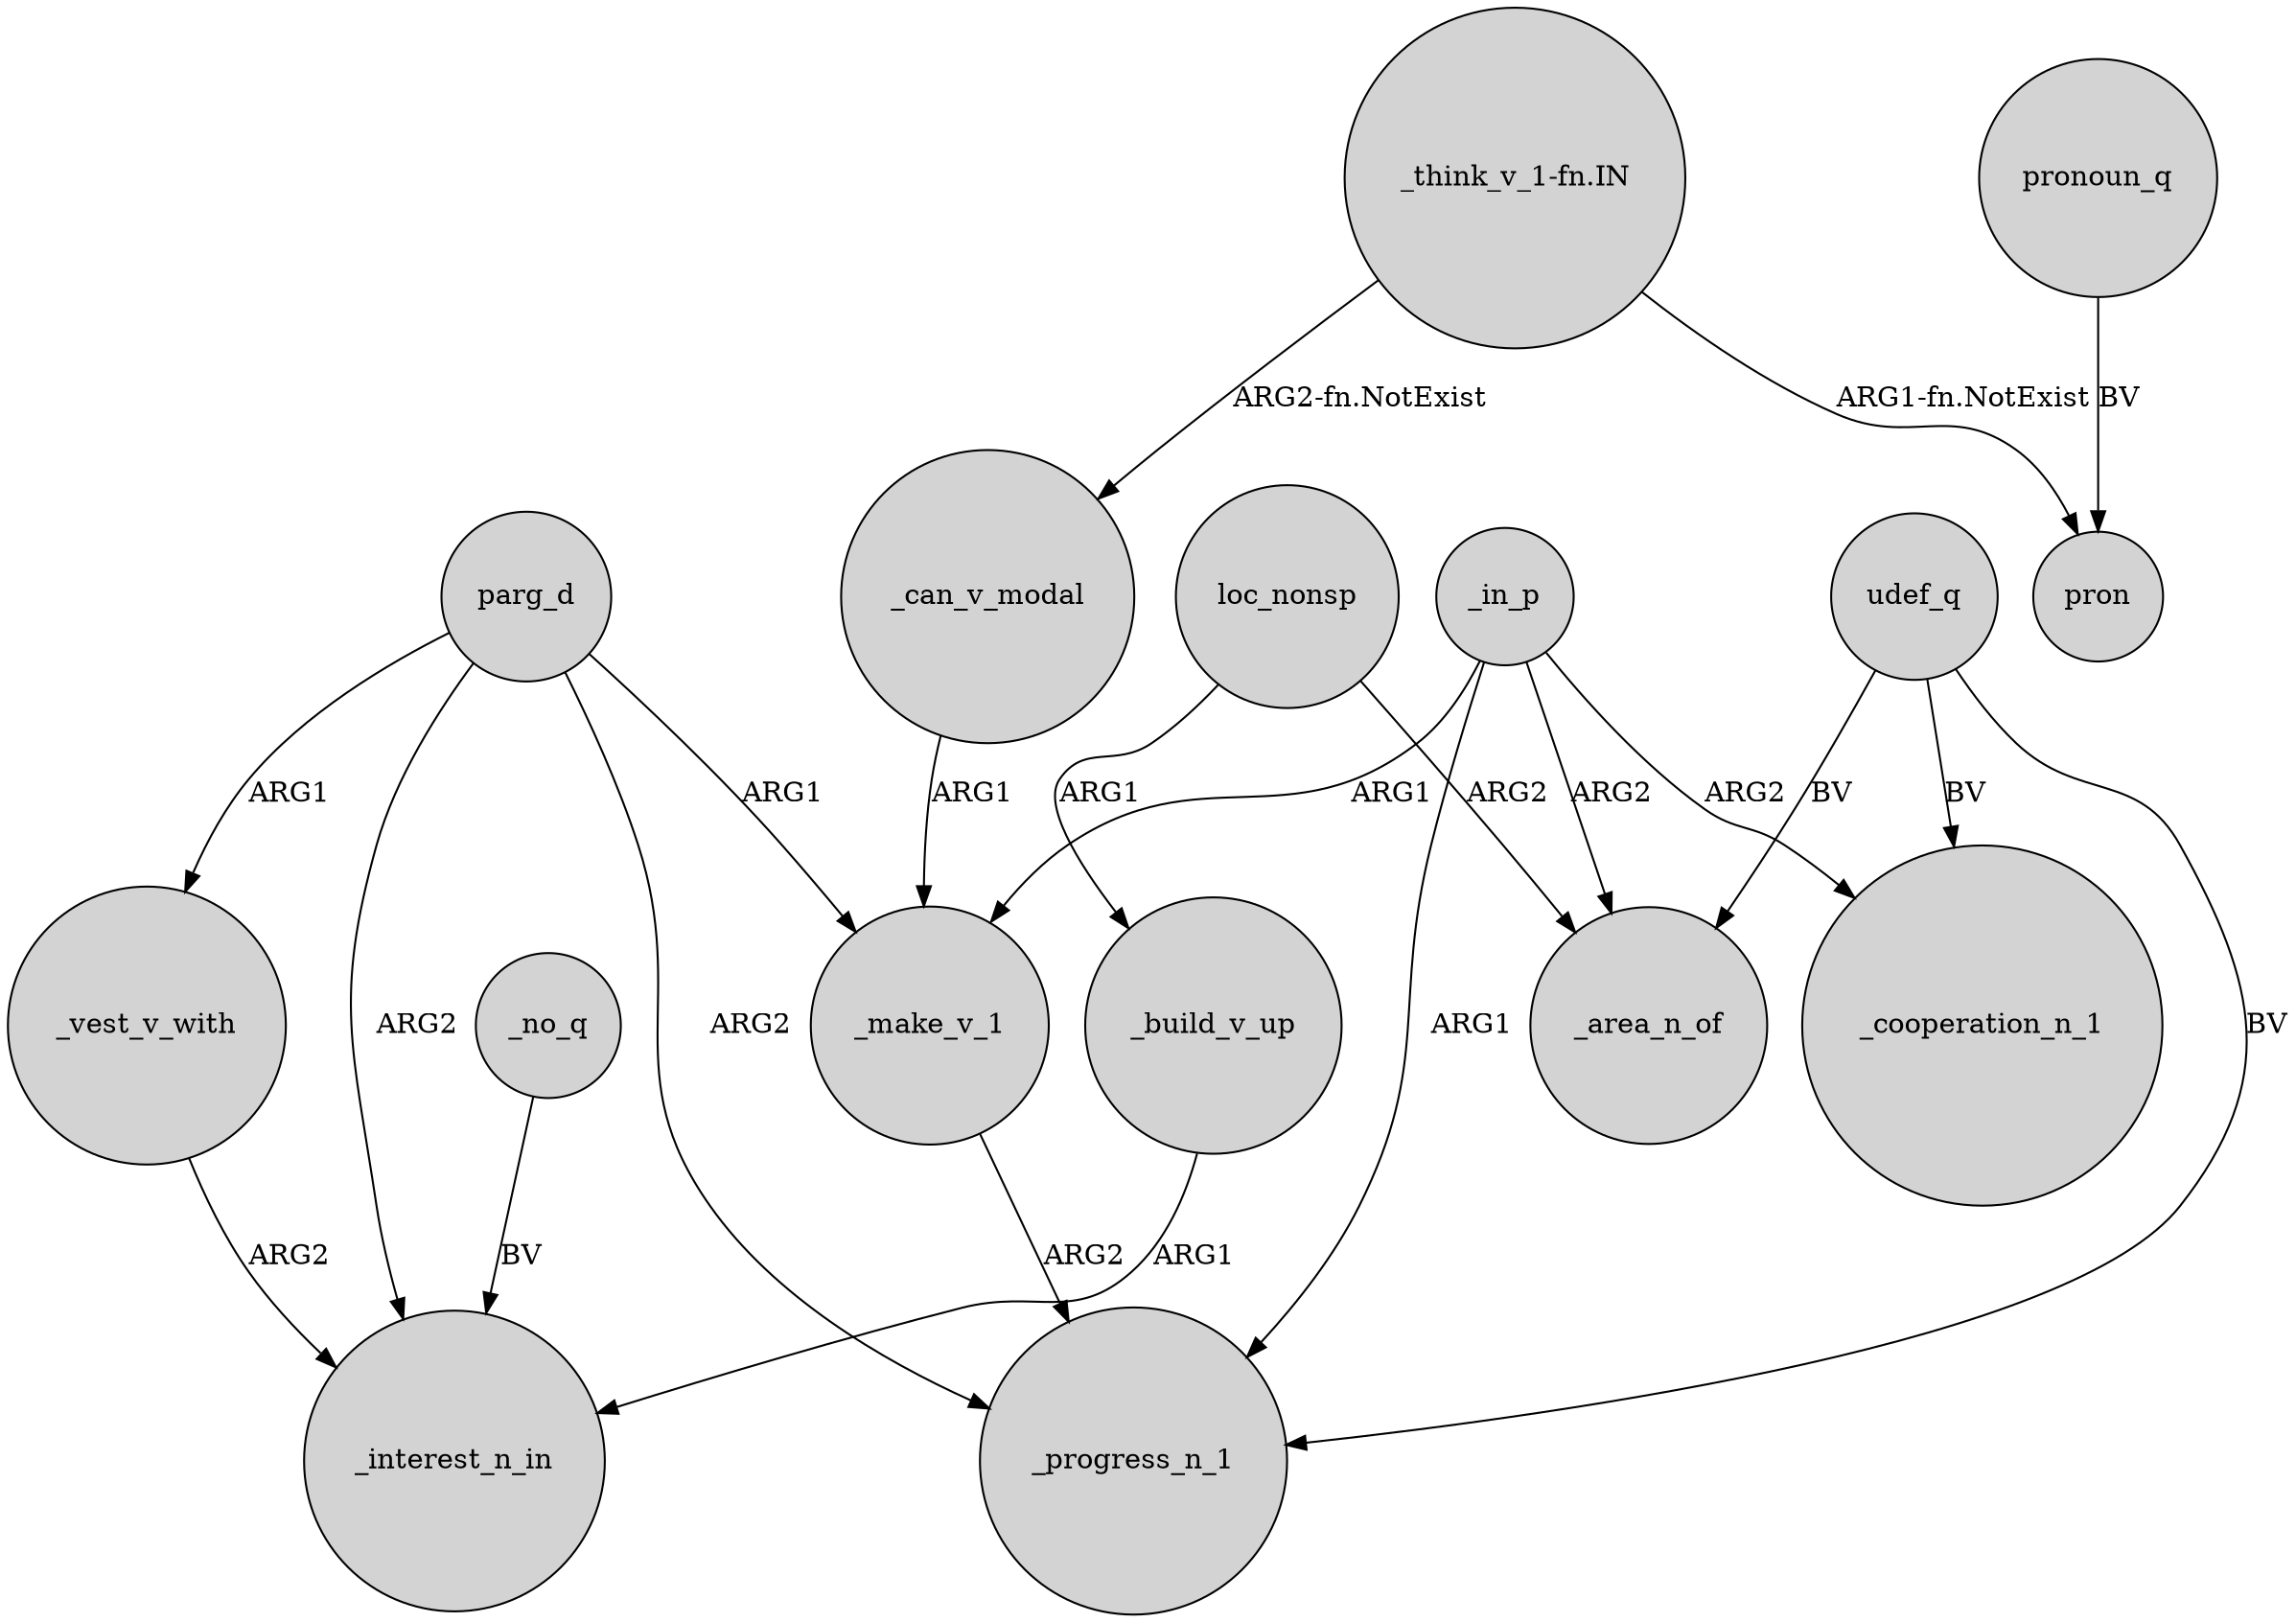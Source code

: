 digraph {
	node [shape=circle style=filled]
	loc_nonsp -> _build_v_up [label=ARG1]
	loc_nonsp -> _area_n_of [label=ARG2]
	parg_d -> _interest_n_in [label=ARG2]
	"_think_v_1-fn.IN" -> _can_v_modal [label="ARG2-fn.NotExist"]
	parg_d -> _progress_n_1 [label=ARG2]
	"_think_v_1-fn.IN" -> pron [label="ARG1-fn.NotExist"]
	_vest_v_with -> _interest_n_in [label=ARG2]
	_build_v_up -> _interest_n_in [label=ARG1]
	pronoun_q -> pron [label=BV]
	_no_q -> _interest_n_in [label=BV]
	parg_d -> _vest_v_with [label=ARG1]
	_in_p -> _cooperation_n_1 [label=ARG2]
	_in_p -> _make_v_1 [label=ARG1]
	udef_q -> _cooperation_n_1 [label=BV]
	udef_q -> _progress_n_1 [label=BV]
	_in_p -> _area_n_of [label=ARG2]
	parg_d -> _make_v_1 [label=ARG1]
	_in_p -> _progress_n_1 [label=ARG1]
	_make_v_1 -> _progress_n_1 [label=ARG2]
	udef_q -> _area_n_of [label=BV]
	_can_v_modal -> _make_v_1 [label=ARG1]
}

